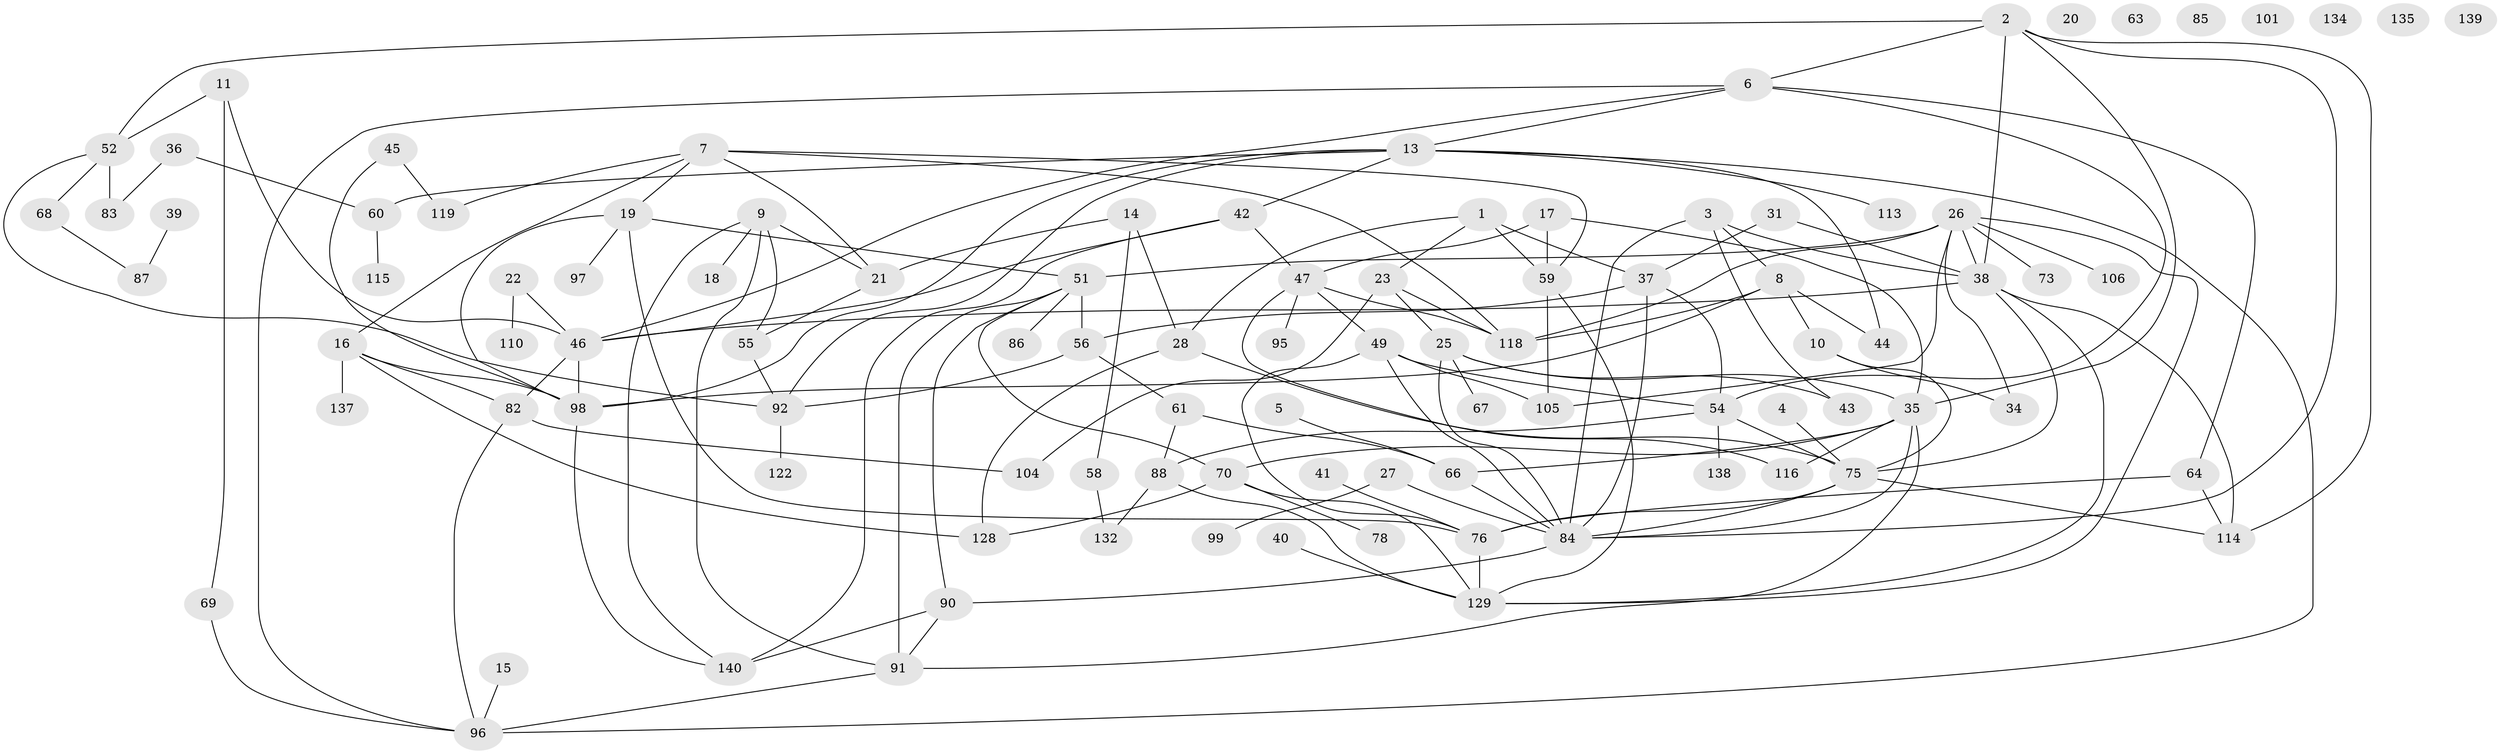 // original degree distribution, {4: 0.2482758620689655, 3: 0.16551724137931034, 1: 0.16551724137931034, 2: 0.23448275862068965, 6: 0.027586206896551724, 5: 0.08275862068965517, 0: 0.04827586206896552, 7: 0.020689655172413793, 9: 0.006896551724137931}
// Generated by graph-tools (version 1.1) at 2025/41/03/06/25 10:41:22]
// undirected, 98 vertices, 161 edges
graph export_dot {
graph [start="1"]
  node [color=gray90,style=filled];
  1;
  2 [super="+12"];
  3;
  4;
  5;
  6 [super="+93"];
  7 [super="+121"];
  8 [super="+33"];
  9 [super="+32"];
  10 [super="+30"];
  11;
  13 [super="+141"];
  14;
  15;
  16 [super="+53"];
  17;
  18 [super="+24"];
  19;
  20;
  21 [super="+123"];
  22;
  23 [super="+72"];
  25 [super="+136"];
  26 [super="+29"];
  27;
  28 [super="+77"];
  31 [super="+94"];
  34;
  35 [super="+142"];
  36;
  37 [super="+48"];
  38 [super="+131"];
  39;
  40;
  41 [super="+79"];
  42 [super="+65"];
  43;
  44;
  45 [super="+89"];
  46 [super="+107"];
  47 [super="+50"];
  49 [super="+62"];
  51 [super="+102"];
  52 [super="+57"];
  54 [super="+81"];
  55;
  56 [super="+74"];
  58 [super="+144"];
  59 [super="+108"];
  60;
  61;
  63;
  64 [super="+109"];
  66 [super="+71"];
  67 [super="+100"];
  68;
  69;
  70;
  73;
  75 [super="+80"];
  76 [super="+112"];
  78;
  82 [super="+111"];
  83 [super="+103"];
  84 [super="+124"];
  85;
  86 [super="+117"];
  87 [super="+120"];
  88;
  90;
  91 [super="+130"];
  92 [super="+126"];
  95;
  96 [super="+143"];
  97;
  98 [super="+133"];
  99;
  101;
  104;
  105 [super="+125"];
  106;
  110;
  113;
  114;
  115;
  116;
  118 [super="+127"];
  119;
  122;
  128;
  129 [super="+145"];
  132;
  134;
  135;
  137;
  138;
  139;
  140;
  1 -- 23;
  1 -- 37;
  1 -- 59;
  1 -- 28;
  2 -- 114;
  2 -- 35;
  2 -- 6;
  2 -- 38;
  2 -- 52 [weight=2];
  2 -- 84;
  3 -- 8;
  3 -- 38;
  3 -- 43;
  3 -- 84;
  4 -- 75;
  5 -- 66;
  6 -- 54;
  6 -- 64;
  6 -- 96;
  6 -- 46;
  6 -- 13;
  7 -- 119;
  7 -- 59;
  7 -- 118;
  7 -- 16;
  7 -- 19;
  7 -- 21;
  8 -- 10;
  8 -- 44;
  8 -- 118;
  8 -- 98;
  9 -- 55;
  9 -- 91;
  9 -- 140;
  9 -- 21;
  9 -- 18;
  10 -- 34;
  10 -- 75;
  11 -- 52;
  11 -- 69;
  11 -- 46;
  13 -- 113;
  13 -- 96;
  13 -- 42;
  13 -- 44;
  13 -- 60;
  13 -- 98;
  13 -- 92;
  14 -- 21;
  14 -- 58;
  14 -- 28;
  15 -- 96;
  16 -- 98;
  16 -- 128;
  16 -- 137;
  16 -- 82;
  17 -- 59;
  17 -- 35;
  17 -- 47;
  19 -- 51;
  19 -- 97;
  19 -- 76;
  19 -- 98;
  21 -- 55;
  22 -- 46;
  22 -- 110;
  23 -- 104;
  23 -- 25;
  23 -- 118;
  25 -- 35;
  25 -- 84;
  25 -- 43;
  25 -- 67;
  26 -- 106;
  26 -- 129;
  26 -- 118 [weight=2];
  26 -- 105;
  26 -- 34;
  26 -- 51;
  26 -- 73;
  26 -- 38;
  27 -- 84;
  27 -- 99;
  28 -- 128;
  28 -- 75;
  31 -- 38;
  31 -- 37;
  35 -- 66;
  35 -- 84;
  35 -- 116;
  35 -- 70;
  35 -- 91;
  36 -- 60;
  36 -- 83;
  37 -- 54;
  37 -- 84;
  37 -- 56;
  38 -- 114;
  38 -- 129;
  38 -- 46;
  38 -- 75 [weight=2];
  39 -- 87;
  40 -- 129;
  41 -- 76;
  42 -- 140;
  42 -- 46;
  42 -- 47;
  45 -- 119;
  45 -- 98;
  46 -- 82;
  46 -- 98;
  47 -- 116;
  47 -- 118;
  47 -- 95;
  47 -- 49;
  49 -- 76;
  49 -- 84;
  49 -- 105;
  49 -- 54;
  51 -- 91;
  51 -- 86;
  51 -- 90;
  51 -- 70;
  51 -- 56;
  52 -- 68;
  52 -- 92;
  52 -- 83;
  54 -- 88;
  54 -- 138;
  54 -- 75;
  55 -- 92;
  56 -- 92;
  56 -- 61;
  58 -- 132;
  59 -- 105;
  59 -- 129;
  60 -- 115;
  61 -- 88;
  61 -- 66;
  64 -- 114;
  64 -- 76;
  66 -- 84;
  68 -- 87;
  69 -- 96;
  70 -- 78;
  70 -- 128;
  70 -- 129;
  75 -- 114;
  75 -- 76;
  75 -- 84;
  76 -- 129;
  82 -- 104;
  82 -- 96;
  84 -- 90;
  88 -- 129;
  88 -- 132;
  90 -- 91;
  90 -- 140;
  91 -- 96;
  92 -- 122;
  98 -- 140;
}
